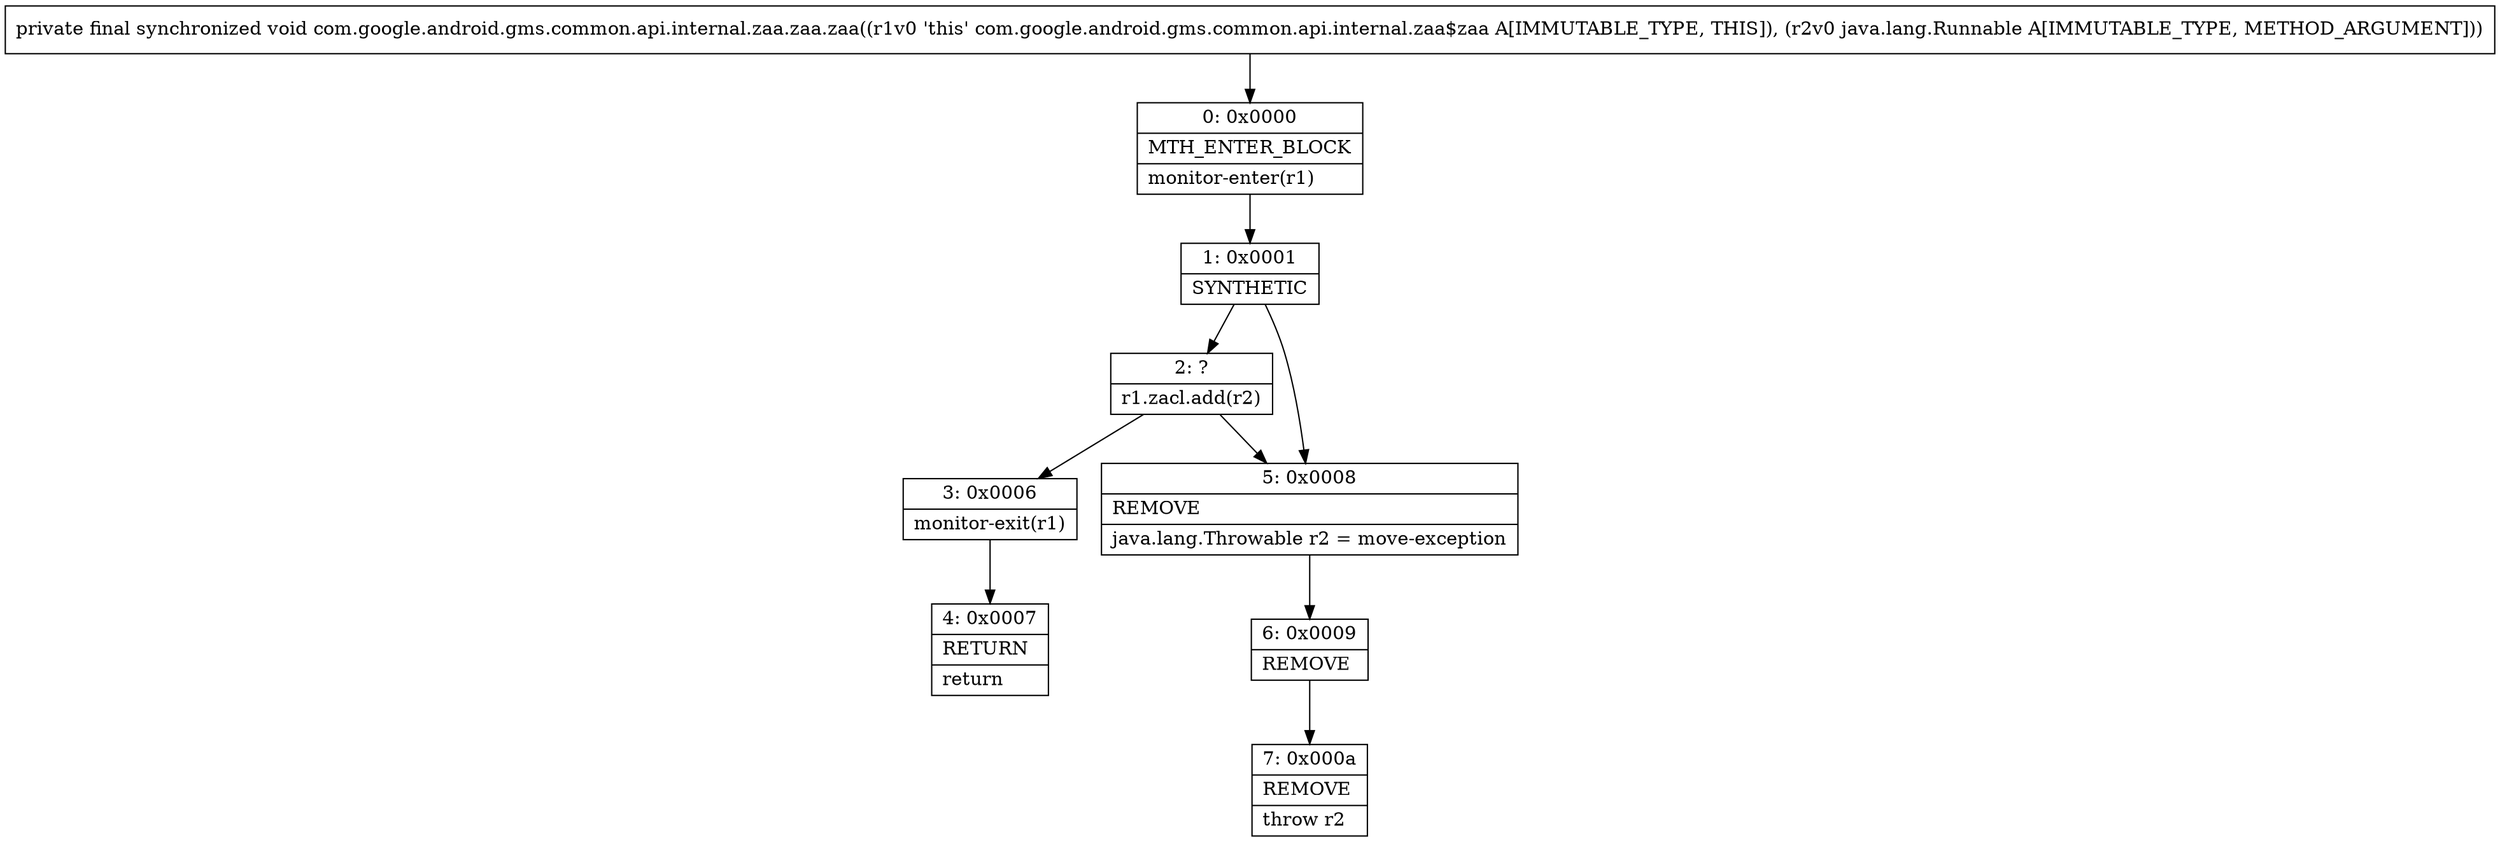 digraph "CFG forcom.google.android.gms.common.api.internal.zaa.zaa.zaa(Ljava\/lang\/Runnable;)V" {
Node_0 [shape=record,label="{0\:\ 0x0000|MTH_ENTER_BLOCK\l|monitor\-enter(r1)\l}"];
Node_1 [shape=record,label="{1\:\ 0x0001|SYNTHETIC\l}"];
Node_2 [shape=record,label="{2\:\ ?|r1.zacl.add(r2)\l}"];
Node_3 [shape=record,label="{3\:\ 0x0006|monitor\-exit(r1)\l}"];
Node_4 [shape=record,label="{4\:\ 0x0007|RETURN\l|return\l}"];
Node_5 [shape=record,label="{5\:\ 0x0008|REMOVE\l|java.lang.Throwable r2 = move\-exception\l}"];
Node_6 [shape=record,label="{6\:\ 0x0009|REMOVE\l}"];
Node_7 [shape=record,label="{7\:\ 0x000a|REMOVE\l|throw r2\l}"];
MethodNode[shape=record,label="{private final synchronized void com.google.android.gms.common.api.internal.zaa.zaa.zaa((r1v0 'this' com.google.android.gms.common.api.internal.zaa$zaa A[IMMUTABLE_TYPE, THIS]), (r2v0 java.lang.Runnable A[IMMUTABLE_TYPE, METHOD_ARGUMENT])) }"];
MethodNode -> Node_0;
Node_0 -> Node_1;
Node_1 -> Node_2;
Node_1 -> Node_5;
Node_2 -> Node_3;
Node_2 -> Node_5;
Node_3 -> Node_4;
Node_5 -> Node_6;
Node_6 -> Node_7;
}


